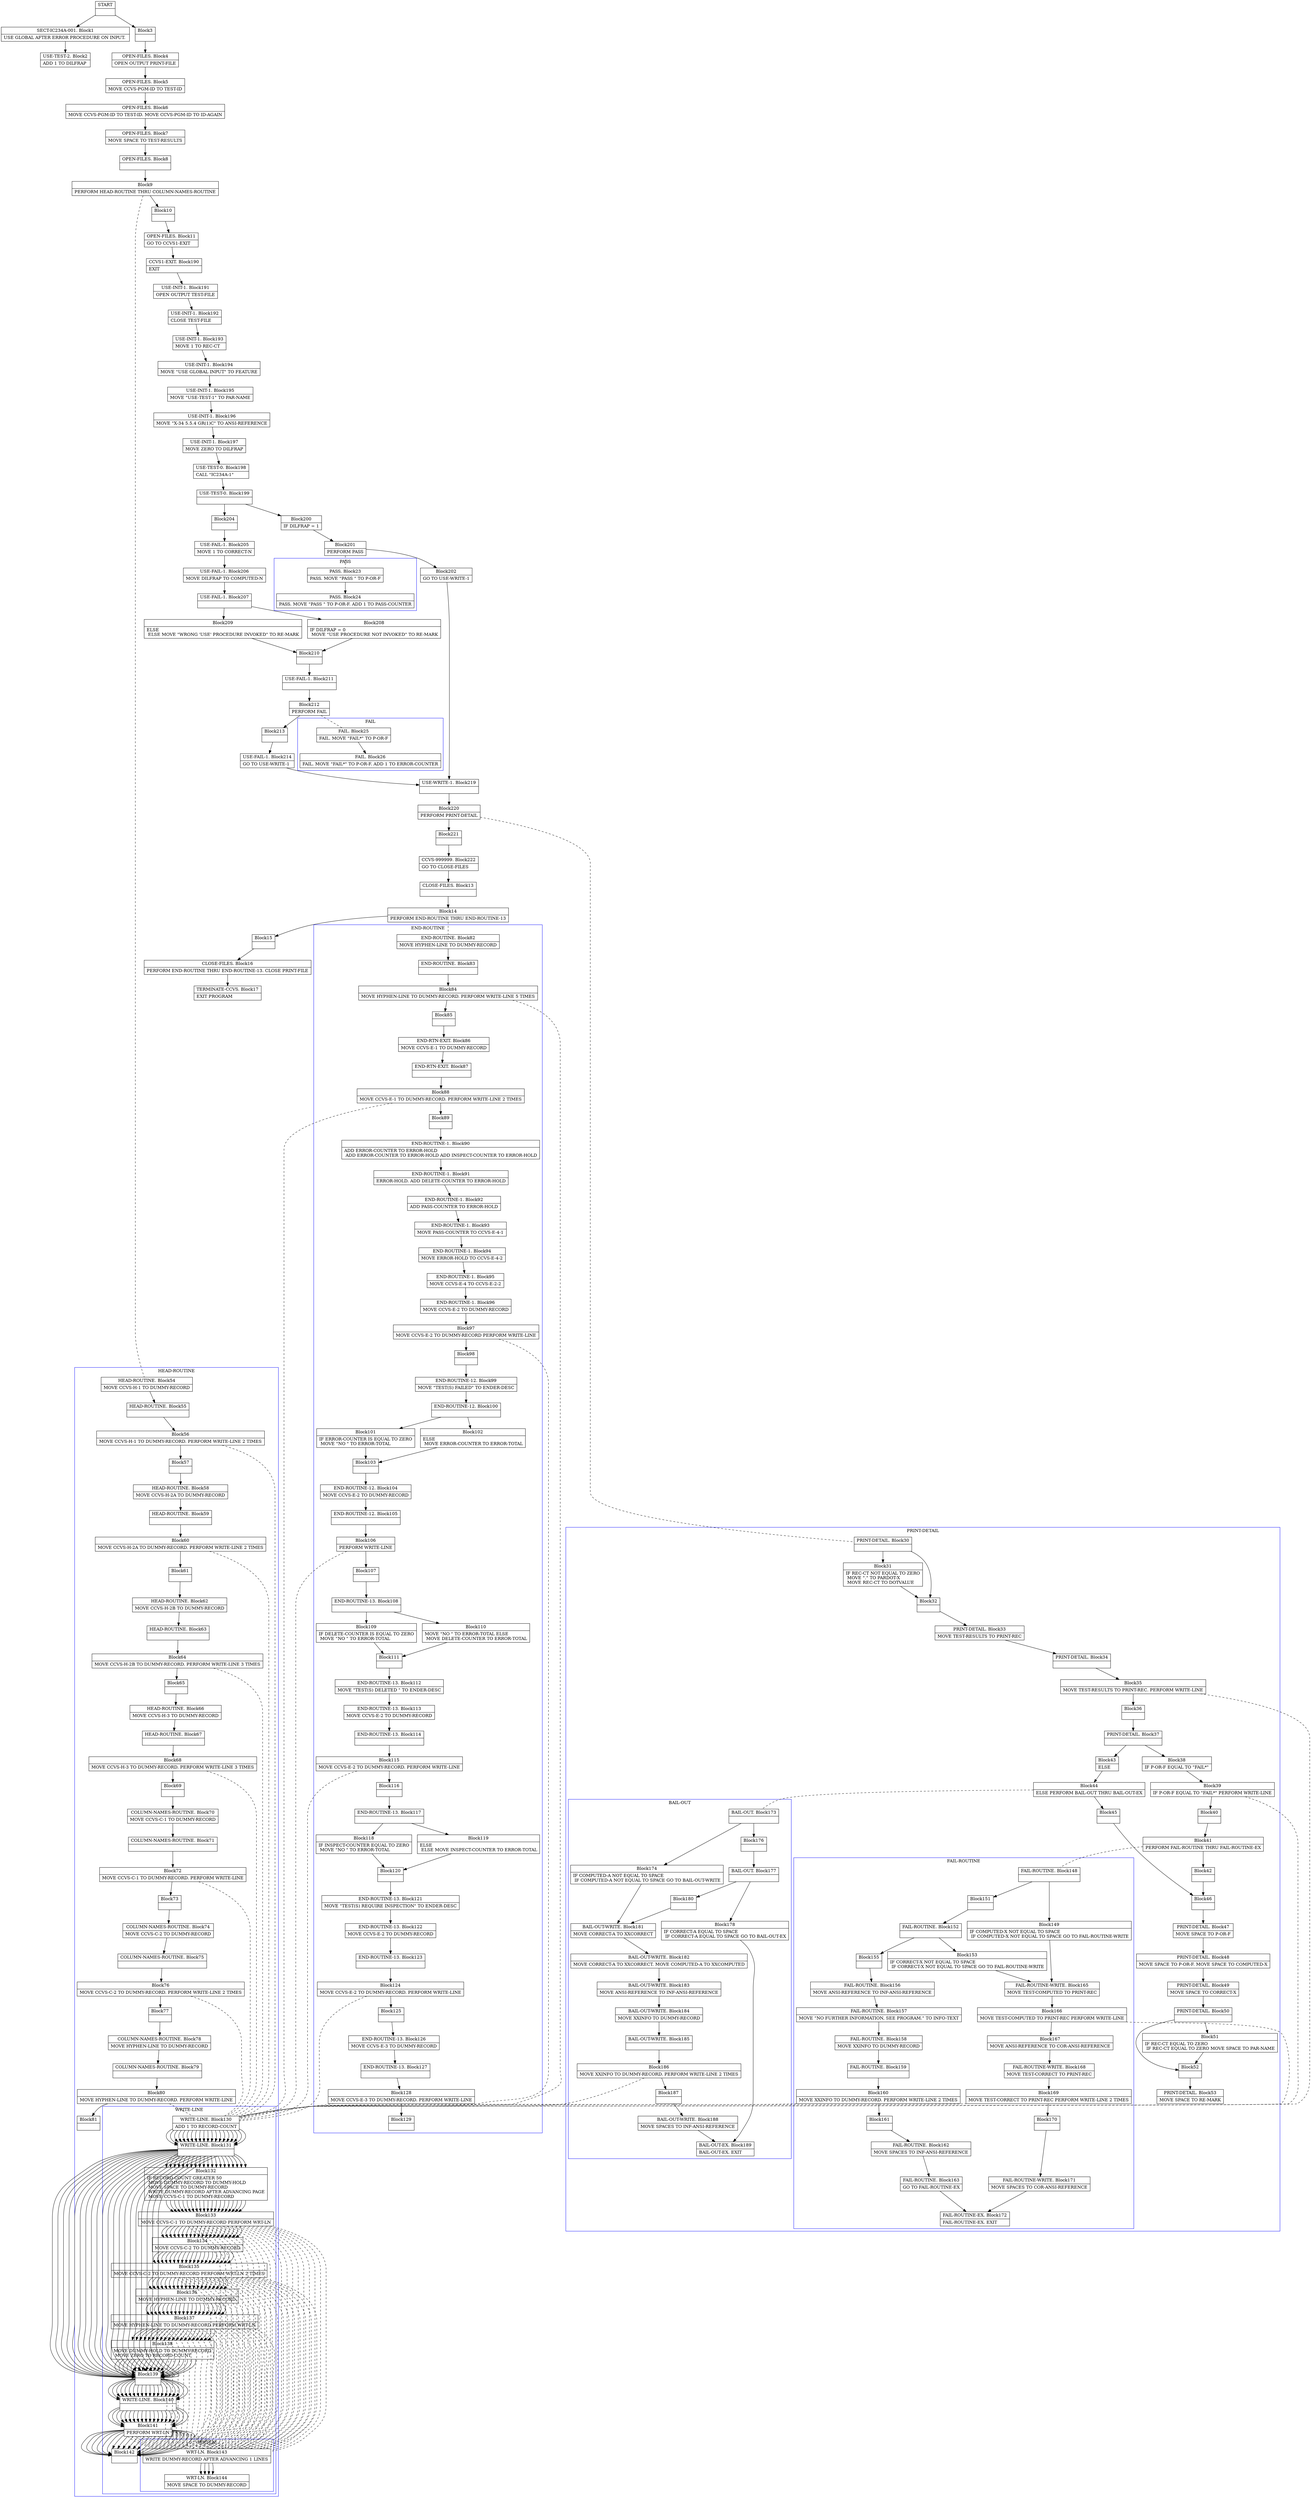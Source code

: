 digraph Cfg {
compound=true;
node [
shape = "record"
]

edge [
arrowtail = "empty"
]
Block0 [
label = "{START|}"
]
Block1 [
label = "{SECT-IC234A-001. Block1|    USE GLOBAL AFTER ERROR PROCEDURE ON INPUT. \l}"
]
Block2 [
label = "{USE-TEST-2. Block2|    ADD 1 TO DILFRAP\l}"
]
Block3 [
label = "{Block3|}"
]
Block4 [
label = "{OPEN-FILES. Block4|    OPEN     OUTPUT PRINT-FILE\l}"
]
Block5 [
label = "{OPEN-FILES. Block5|    MOVE CCVS-PGM-ID TO TEST-ID\l}"
]
Block6 [
label = "{OPEN-FILES. Block6|    MOVE CCVS-PGM-ID TO TEST-ID. MOVE CCVS-PGM-ID TO ID-AGAIN\l}"
]
Block7 [
label = "{OPEN-FILES. Block7|    MOVE    SPACE TO TEST-RESULTS\l}"
]
Block8 [
label = "{OPEN-FILES. Block8|}"
]
Block9 [
label = "{Block9|    PERFORM  HEAD-ROUTINE THRU COLUMN-NAMES-ROUTINE\l}"
]
subgraph cluster_1{
color = blue;
label = "HEAD-ROUTINE";
Block54 [
label = "{HEAD-ROUTINE. Block54|    MOVE CCVS-H-1  TO DUMMY-RECORD\l}"
]
Block55 [
label = "{HEAD-ROUTINE. Block55|}"
]
Block56 [
label = "{Block56|    MOVE CCVS-H-1  TO DUMMY-RECORD. PERFORM WRITE-LINE 2 TIMES\l}"
]
subgraph cluster_7{
color = blue;
label = "WRITE-LINE";
Block130 [
label = "{WRITE-LINE. Block130|    ADD 1 TO RECORD-COUNT\l}"
]
Block131 [
label = "{WRITE-LINE. Block131|}"
]
Block132 [
label = "{Block132|    IF RECORD-COUNT GREATER 50\l        MOVE DUMMY-RECORD TO DUMMY-HOLD\l        MOVE SPACE TO DUMMY-RECORD\l        WRITE DUMMY-RECORD AFTER ADVANCING PAGE\l        MOVE CCVS-C-1 TO DUMMY-RECORD\l}"
]
Block133 [
label = "{Block133|        MOVE CCVS-C-1 TO DUMMY-RECORD PERFORM WRT-LN\l}"
]
subgraph cluster_21{
color = blue;
label = "WRT-LN";
Block143 [
label = "{WRT-LN. Block143|    WRITE    DUMMY-RECORD AFTER ADVANCING 1 LINES\l}"
]
Block144 [
label = "{WRT-LN. Block144|    MOVE SPACE TO DUMMY-RECORD\l}"
]
Block143 -> Block144

}
Block133 -> Block143 [style=dashed, arrowhead=none]

Block134 [
label = "{Block134|        MOVE CCVS-C-2 TO DUMMY-RECORD\l}"
]
Block135 [
label = "{Block135|        MOVE CCVS-C-2 TO DUMMY-RECORD PERFORM WRT-LN 2 TIMES\l}"
]
subgraph cluster_22{
color = blue;
label = "WRT-LN";
Block143 [
label = "{WRT-LN. Block143|    WRITE    DUMMY-RECORD AFTER ADVANCING 1 LINES\l}"
]
Block144 [
label = "{WRT-LN. Block144|    MOVE SPACE TO DUMMY-RECORD\l}"
]
Block143 -> Block144

}
Block135 -> Block143 [style=dashed, arrowhead=none]

Block136 [
label = "{Block136|        MOVE HYPHEN-LINE TO DUMMY-RECORD\l}"
]
Block137 [
label = "{Block137|        MOVE HYPHEN-LINE TO DUMMY-RECORD PERFORM WRT-LN\l}"
]
subgraph cluster_23{
color = blue;
label = "WRT-LN";
Block143 [
label = "{WRT-LN. Block143|    WRITE    DUMMY-RECORD AFTER ADVANCING 1 LINES\l}"
]
Block144 [
label = "{WRT-LN. Block144|    MOVE SPACE TO DUMMY-RECORD\l}"
]
Block143 -> Block144

}
Block137 -> Block143 [style=dashed, arrowhead=none]

Block138 [
label = "{Block138|        MOVE DUMMY-HOLD TO DUMMY-RECORD\l        MOVE ZERO TO RECORD-COUNT\l}"
]
Block139 [
label = "{Block139|}"
]
Block140 [
label = "{WRITE-LINE. Block140|}"
]
Block141 [
label = "{Block141|    PERFORM WRT-LN\l}"
]
subgraph cluster_24{
color = blue;
label = "WRT-LN";
Block143 [
label = "{WRT-LN. Block143|    WRITE    DUMMY-RECORD AFTER ADVANCING 1 LINES\l}"
]
Block144 [
label = "{WRT-LN. Block144|    MOVE SPACE TO DUMMY-RECORD\l}"
]
Block143 -> Block144

}
Block141 -> Block143 [style=dashed, arrowhead=none]

Block142 [
label = "{Block142|}"
]
Block130 -> Block131
Block131 -> Block132
Block131 -> Block139
Block132 -> Block133
Block133 -> Block134
Block134 -> Block135
Block135 -> Block136
Block136 -> Block137
Block137 -> Block138
Block138 -> Block139
Block139 -> Block140
Block140 -> Block141
Block141 -> Block142

}
Block56 -> Block130 [style=dashed, arrowhead=none]

Block57 [
label = "{Block57|}"
]
Block58 [
label = "{HEAD-ROUTINE. Block58|    MOVE CCVS-H-2A TO DUMMY-RECORD\l}"
]
Block59 [
label = "{HEAD-ROUTINE. Block59|}"
]
Block60 [
label = "{Block60|    MOVE CCVS-H-2A TO DUMMY-RECORD. PERFORM WRITE-LINE 2 TIMES\l}"
]
subgraph cluster_8{
color = blue;
label = "WRITE-LINE";
Block130 [
label = "{WRITE-LINE. Block130|    ADD 1 TO RECORD-COUNT\l}"
]
Block131 [
label = "{WRITE-LINE. Block131|}"
]
Block132 [
label = "{Block132|    IF RECORD-COUNT GREATER 50\l        MOVE DUMMY-RECORD TO DUMMY-HOLD\l        MOVE SPACE TO DUMMY-RECORD\l        WRITE DUMMY-RECORD AFTER ADVANCING PAGE\l        MOVE CCVS-C-1 TO DUMMY-RECORD\l}"
]
Block133 [
label = "{Block133|        MOVE CCVS-C-1 TO DUMMY-RECORD PERFORM WRT-LN\l}"
]
Block133 -> Block143 [style=dashed, arrowhead=none]

Block134 [
label = "{Block134|        MOVE CCVS-C-2 TO DUMMY-RECORD\l}"
]
Block135 [
label = "{Block135|        MOVE CCVS-C-2 TO DUMMY-RECORD PERFORM WRT-LN 2 TIMES\l}"
]
Block135 -> Block143 [style=dashed, arrowhead=none]

Block136 [
label = "{Block136|        MOVE HYPHEN-LINE TO DUMMY-RECORD\l}"
]
Block137 [
label = "{Block137|        MOVE HYPHEN-LINE TO DUMMY-RECORD PERFORM WRT-LN\l}"
]
Block137 -> Block143 [style=dashed, arrowhead=none]

Block138 [
label = "{Block138|        MOVE DUMMY-HOLD TO DUMMY-RECORD\l        MOVE ZERO TO RECORD-COUNT\l}"
]
Block139 [
label = "{Block139|}"
]
Block140 [
label = "{WRITE-LINE. Block140|}"
]
Block141 [
label = "{Block141|    PERFORM WRT-LN\l}"
]
Block141 -> Block143 [style=dashed, arrowhead=none]

Block142 [
label = "{Block142|}"
]
Block130 -> Block131
Block131 -> Block132
Block131 -> Block139
Block132 -> Block133
Block133 -> Block134
Block134 -> Block135
Block135 -> Block136
Block136 -> Block137
Block137 -> Block138
Block138 -> Block139
Block139 -> Block140
Block140 -> Block141
Block141 -> Block142

}
Block60 -> Block130 [style=dashed, arrowhead=none]

Block61 [
label = "{Block61|}"
]
Block62 [
label = "{HEAD-ROUTINE. Block62|    MOVE CCVS-H-2B TO DUMMY-RECORD\l}"
]
Block63 [
label = "{HEAD-ROUTINE. Block63|}"
]
Block64 [
label = "{Block64|    MOVE CCVS-H-2B TO DUMMY-RECORD. PERFORM WRITE-LINE 3 TIMES\l}"
]
subgraph cluster_9{
color = blue;
label = "WRITE-LINE";
Block130 [
label = "{WRITE-LINE. Block130|    ADD 1 TO RECORD-COUNT\l}"
]
Block131 [
label = "{WRITE-LINE. Block131|}"
]
Block132 [
label = "{Block132|    IF RECORD-COUNT GREATER 50\l        MOVE DUMMY-RECORD TO DUMMY-HOLD\l        MOVE SPACE TO DUMMY-RECORD\l        WRITE DUMMY-RECORD AFTER ADVANCING PAGE\l        MOVE CCVS-C-1 TO DUMMY-RECORD\l}"
]
Block133 [
label = "{Block133|        MOVE CCVS-C-1 TO DUMMY-RECORD PERFORM WRT-LN\l}"
]
Block133 -> Block143 [style=dashed, arrowhead=none]

Block134 [
label = "{Block134|        MOVE CCVS-C-2 TO DUMMY-RECORD\l}"
]
Block135 [
label = "{Block135|        MOVE CCVS-C-2 TO DUMMY-RECORD PERFORM WRT-LN 2 TIMES\l}"
]
Block135 -> Block143 [style=dashed, arrowhead=none]

Block136 [
label = "{Block136|        MOVE HYPHEN-LINE TO DUMMY-RECORD\l}"
]
Block137 [
label = "{Block137|        MOVE HYPHEN-LINE TO DUMMY-RECORD PERFORM WRT-LN\l}"
]
Block137 -> Block143 [style=dashed, arrowhead=none]

Block138 [
label = "{Block138|        MOVE DUMMY-HOLD TO DUMMY-RECORD\l        MOVE ZERO TO RECORD-COUNT\l}"
]
Block139 [
label = "{Block139|}"
]
Block140 [
label = "{WRITE-LINE. Block140|}"
]
Block141 [
label = "{Block141|    PERFORM WRT-LN\l}"
]
Block141 -> Block143 [style=dashed, arrowhead=none]

Block142 [
label = "{Block142|}"
]
Block130 -> Block131
Block131 -> Block132
Block131 -> Block139
Block132 -> Block133
Block133 -> Block134
Block134 -> Block135
Block135 -> Block136
Block136 -> Block137
Block137 -> Block138
Block138 -> Block139
Block139 -> Block140
Block140 -> Block141
Block141 -> Block142

}
Block64 -> Block130 [style=dashed, arrowhead=none]

Block65 [
label = "{Block65|}"
]
Block66 [
label = "{HEAD-ROUTINE. Block66|    MOVE CCVS-H-3  TO DUMMY-RECORD\l}"
]
Block67 [
label = "{HEAD-ROUTINE. Block67|}"
]
Block68 [
label = "{Block68|    MOVE CCVS-H-3  TO DUMMY-RECORD. PERFORM WRITE-LINE 3 TIMES\l}"
]
subgraph cluster_10{
color = blue;
label = "WRITE-LINE";
Block130 [
label = "{WRITE-LINE. Block130|    ADD 1 TO RECORD-COUNT\l}"
]
Block131 [
label = "{WRITE-LINE. Block131|}"
]
Block132 [
label = "{Block132|    IF RECORD-COUNT GREATER 50\l        MOVE DUMMY-RECORD TO DUMMY-HOLD\l        MOVE SPACE TO DUMMY-RECORD\l        WRITE DUMMY-RECORD AFTER ADVANCING PAGE\l        MOVE CCVS-C-1 TO DUMMY-RECORD\l}"
]
Block133 [
label = "{Block133|        MOVE CCVS-C-1 TO DUMMY-RECORD PERFORM WRT-LN\l}"
]
Block133 -> Block143 [style=dashed, arrowhead=none]

Block134 [
label = "{Block134|        MOVE CCVS-C-2 TO DUMMY-RECORD\l}"
]
Block135 [
label = "{Block135|        MOVE CCVS-C-2 TO DUMMY-RECORD PERFORM WRT-LN 2 TIMES\l}"
]
Block135 -> Block143 [style=dashed, arrowhead=none]

Block136 [
label = "{Block136|        MOVE HYPHEN-LINE TO DUMMY-RECORD\l}"
]
Block137 [
label = "{Block137|        MOVE HYPHEN-LINE TO DUMMY-RECORD PERFORM WRT-LN\l}"
]
Block137 -> Block143 [style=dashed, arrowhead=none]

Block138 [
label = "{Block138|        MOVE DUMMY-HOLD TO DUMMY-RECORD\l        MOVE ZERO TO RECORD-COUNT\l}"
]
Block139 [
label = "{Block139|}"
]
Block140 [
label = "{WRITE-LINE. Block140|}"
]
Block141 [
label = "{Block141|    PERFORM WRT-LN\l}"
]
Block141 -> Block143 [style=dashed, arrowhead=none]

Block142 [
label = "{Block142|}"
]
Block130 -> Block131
Block131 -> Block132
Block131 -> Block139
Block132 -> Block133
Block133 -> Block134
Block134 -> Block135
Block135 -> Block136
Block136 -> Block137
Block137 -> Block138
Block138 -> Block139
Block139 -> Block140
Block140 -> Block141
Block141 -> Block142

}
Block68 -> Block130 [style=dashed, arrowhead=none]

Block69 [
label = "{Block69|}"
]
Block70 [
label = "{COLUMN-NAMES-ROUTINE. Block70|    MOVE CCVS-C-1 TO DUMMY-RECORD\l}"
]
Block71 [
label = "{COLUMN-NAMES-ROUTINE. Block71|}"
]
Block72 [
label = "{Block72|    MOVE CCVS-C-1 TO DUMMY-RECORD. PERFORM WRITE-LINE\l}"
]
subgraph cluster_11{
color = blue;
label = "WRITE-LINE";
Block130 [
label = "{WRITE-LINE. Block130|    ADD 1 TO RECORD-COUNT\l}"
]
Block131 [
label = "{WRITE-LINE. Block131|}"
]
Block132 [
label = "{Block132|    IF RECORD-COUNT GREATER 50\l        MOVE DUMMY-RECORD TO DUMMY-HOLD\l        MOVE SPACE TO DUMMY-RECORD\l        WRITE DUMMY-RECORD AFTER ADVANCING PAGE\l        MOVE CCVS-C-1 TO DUMMY-RECORD\l}"
]
Block133 [
label = "{Block133|        MOVE CCVS-C-1 TO DUMMY-RECORD PERFORM WRT-LN\l}"
]
Block133 -> Block143 [style=dashed, arrowhead=none]

Block134 [
label = "{Block134|        MOVE CCVS-C-2 TO DUMMY-RECORD\l}"
]
Block135 [
label = "{Block135|        MOVE CCVS-C-2 TO DUMMY-RECORD PERFORM WRT-LN 2 TIMES\l}"
]
Block135 -> Block143 [style=dashed, arrowhead=none]

Block136 [
label = "{Block136|        MOVE HYPHEN-LINE TO DUMMY-RECORD\l}"
]
Block137 [
label = "{Block137|        MOVE HYPHEN-LINE TO DUMMY-RECORD PERFORM WRT-LN\l}"
]
Block137 -> Block143 [style=dashed, arrowhead=none]

Block138 [
label = "{Block138|        MOVE DUMMY-HOLD TO DUMMY-RECORD\l        MOVE ZERO TO RECORD-COUNT\l}"
]
Block139 [
label = "{Block139|}"
]
Block140 [
label = "{WRITE-LINE. Block140|}"
]
Block141 [
label = "{Block141|    PERFORM WRT-LN\l}"
]
Block141 -> Block143 [style=dashed, arrowhead=none]

Block142 [
label = "{Block142|}"
]
Block130 -> Block131
Block131 -> Block132
Block131 -> Block139
Block132 -> Block133
Block133 -> Block134
Block134 -> Block135
Block135 -> Block136
Block136 -> Block137
Block137 -> Block138
Block138 -> Block139
Block139 -> Block140
Block140 -> Block141
Block141 -> Block142

}
Block72 -> Block130 [style=dashed, arrowhead=none]

Block73 [
label = "{Block73|}"
]
Block74 [
label = "{COLUMN-NAMES-ROUTINE. Block74|    MOVE CCVS-C-2 TO DUMMY-RECORD\l}"
]
Block75 [
label = "{COLUMN-NAMES-ROUTINE. Block75|}"
]
Block76 [
label = "{Block76|    MOVE CCVS-C-2 TO DUMMY-RECORD. PERFORM WRITE-LINE 2 TIMES\l}"
]
subgraph cluster_12{
color = blue;
label = "WRITE-LINE";
Block130 [
label = "{WRITE-LINE. Block130|    ADD 1 TO RECORD-COUNT\l}"
]
Block131 [
label = "{WRITE-LINE. Block131|}"
]
Block132 [
label = "{Block132|    IF RECORD-COUNT GREATER 50\l        MOVE DUMMY-RECORD TO DUMMY-HOLD\l        MOVE SPACE TO DUMMY-RECORD\l        WRITE DUMMY-RECORD AFTER ADVANCING PAGE\l        MOVE CCVS-C-1 TO DUMMY-RECORD\l}"
]
Block133 [
label = "{Block133|        MOVE CCVS-C-1 TO DUMMY-RECORD PERFORM WRT-LN\l}"
]
Block133 -> Block143 [style=dashed, arrowhead=none]

Block134 [
label = "{Block134|        MOVE CCVS-C-2 TO DUMMY-RECORD\l}"
]
Block135 [
label = "{Block135|        MOVE CCVS-C-2 TO DUMMY-RECORD PERFORM WRT-LN 2 TIMES\l}"
]
Block135 -> Block143 [style=dashed, arrowhead=none]

Block136 [
label = "{Block136|        MOVE HYPHEN-LINE TO DUMMY-RECORD\l}"
]
Block137 [
label = "{Block137|        MOVE HYPHEN-LINE TO DUMMY-RECORD PERFORM WRT-LN\l}"
]
Block137 -> Block143 [style=dashed, arrowhead=none]

Block138 [
label = "{Block138|        MOVE DUMMY-HOLD TO DUMMY-RECORD\l        MOVE ZERO TO RECORD-COUNT\l}"
]
Block139 [
label = "{Block139|}"
]
Block140 [
label = "{WRITE-LINE. Block140|}"
]
Block141 [
label = "{Block141|    PERFORM WRT-LN\l}"
]
Block141 -> Block143 [style=dashed, arrowhead=none]

Block142 [
label = "{Block142|}"
]
Block130 -> Block131
Block131 -> Block132
Block131 -> Block139
Block132 -> Block133
Block133 -> Block134
Block134 -> Block135
Block135 -> Block136
Block136 -> Block137
Block137 -> Block138
Block138 -> Block139
Block139 -> Block140
Block140 -> Block141
Block141 -> Block142

}
Block76 -> Block130 [style=dashed, arrowhead=none]

Block77 [
label = "{Block77|}"
]
Block78 [
label = "{COLUMN-NAMES-ROUTINE. Block78|    MOVE HYPHEN-LINE TO DUMMY-RECORD\l}"
]
Block79 [
label = "{COLUMN-NAMES-ROUTINE. Block79|}"
]
Block80 [
label = "{Block80|    MOVE HYPHEN-LINE TO DUMMY-RECORD. PERFORM WRITE-LINE\l}"
]
subgraph cluster_13{
color = blue;
label = "WRITE-LINE";
Block130 [
label = "{WRITE-LINE. Block130|    ADD 1 TO RECORD-COUNT\l}"
]
Block131 [
label = "{WRITE-LINE. Block131|}"
]
Block132 [
label = "{Block132|    IF RECORD-COUNT GREATER 50\l        MOVE DUMMY-RECORD TO DUMMY-HOLD\l        MOVE SPACE TO DUMMY-RECORD\l        WRITE DUMMY-RECORD AFTER ADVANCING PAGE\l        MOVE CCVS-C-1 TO DUMMY-RECORD\l}"
]
Block133 [
label = "{Block133|        MOVE CCVS-C-1 TO DUMMY-RECORD PERFORM WRT-LN\l}"
]
Block133 -> Block143 [style=dashed, arrowhead=none]

Block134 [
label = "{Block134|        MOVE CCVS-C-2 TO DUMMY-RECORD\l}"
]
Block135 [
label = "{Block135|        MOVE CCVS-C-2 TO DUMMY-RECORD PERFORM WRT-LN 2 TIMES\l}"
]
Block135 -> Block143 [style=dashed, arrowhead=none]

Block136 [
label = "{Block136|        MOVE HYPHEN-LINE TO DUMMY-RECORD\l}"
]
Block137 [
label = "{Block137|        MOVE HYPHEN-LINE TO DUMMY-RECORD PERFORM WRT-LN\l}"
]
Block137 -> Block143 [style=dashed, arrowhead=none]

Block138 [
label = "{Block138|        MOVE DUMMY-HOLD TO DUMMY-RECORD\l        MOVE ZERO TO RECORD-COUNT\l}"
]
Block139 [
label = "{Block139|}"
]
Block140 [
label = "{WRITE-LINE. Block140|}"
]
Block141 [
label = "{Block141|    PERFORM WRT-LN\l}"
]
Block141 -> Block143 [style=dashed, arrowhead=none]

Block142 [
label = "{Block142|}"
]
Block130 -> Block131
Block131 -> Block132
Block131 -> Block139
Block132 -> Block133
Block133 -> Block134
Block134 -> Block135
Block135 -> Block136
Block136 -> Block137
Block137 -> Block138
Block138 -> Block139
Block139 -> Block140
Block140 -> Block141
Block141 -> Block142

}
Block80 -> Block130 [style=dashed, arrowhead=none]

Block81 [
label = "{Block81|}"
]
Block54 -> Block55
Block55 -> Block56
Block56 -> Block57
Block57 -> Block58
Block58 -> Block59
Block59 -> Block60
Block60 -> Block61
Block61 -> Block62
Block62 -> Block63
Block63 -> Block64
Block64 -> Block65
Block65 -> Block66
Block66 -> Block67
Block67 -> Block68
Block68 -> Block69
Block69 -> Block70
Block70 -> Block71
Block71 -> Block72
Block72 -> Block73
Block73 -> Block74
Block74 -> Block75
Block75 -> Block76
Block76 -> Block77
Block77 -> Block78
Block78 -> Block79
Block79 -> Block80
Block80 -> Block81

}
Block9 -> Block54 [style=dashed, arrowhead=none]

Block10 [
label = "{Block10|}"
]
Block11 [
label = "{OPEN-FILES. Block11|    GO TO CCVS1-EXIT\l}"
]
Block190 [
label = "{CCVS1-EXIT. Block190|    EXIT\l}"
]
Block191 [
label = "{USE-INIT-1. Block191|    OPEN    OUTPUT TEST-FILE\l}"
]
Block192 [
label = "{USE-INIT-1. Block192|    CLOSE   TEST-FILE\l}"
]
Block193 [
label = "{USE-INIT-1. Block193|    MOVE    1 TO REC-CT\l}"
]
Block194 [
label = "{USE-INIT-1. Block194|    MOVE \"USE GLOBAL INPUT\" TO FEATURE\l}"
]
Block195 [
label = "{USE-INIT-1. Block195|    MOVE   \"USE-TEST-1\" TO PAR-NAME\l}"
]
Block196 [
label = "{USE-INIT-1. Block196|    MOVE   \"X-34 5.5.4 GR(1)C\" TO ANSI-REFERENCE\l}"
]
Block197 [
label = "{USE-INIT-1. Block197|    MOVE    ZERO TO DILFRAP\l}"
]
Block198 [
label = "{USE-TEST-0. Block198|    CALL   \"IC234A-1\"\l}"
]
Block199 [
label = "{USE-TEST-0. Block199|}"
]
Block200 [
label = "{Block200|    IF      DILFRAP = 1\l}"
]
Block201 [
label = "{Block201|            PERFORM PASS\l}"
]
subgraph cluster_30{
color = blue;
label = "PASS";
Block23 [
label = "{PASS. Block23|PASS.  MOVE \"PASS \" TO P-OR-F\l}"
]
Block24 [
label = "{PASS. Block24|PASS.  MOVE \"PASS \" TO P-OR-F.  ADD 1 TO PASS-COUNTER\l}"
]
Block23 -> Block24

}
Block201 -> Block23 [style=dashed, arrowhead=none]

Block202 [
label = "{Block202|            GO TO   USE-WRITE-1\l}"
]
Block219 [
label = "{USE-WRITE-1. Block219|}"
]
Block220 [
label = "{Block220|    PERFORM PRINT-DETAIL\l}"
]
subgraph cluster_33{
color = blue;
label = "PRINT-DETAIL";
Block30 [
label = "{PRINT-DETAIL. Block30|}"
]
Block31 [
label = "{Block31|    IF REC-CT NOT EQUAL TO ZERO\l            MOVE \".\" TO PARDOT-X\l            MOVE REC-CT TO DOTVALUE\l}"
]
Block32 [
label = "{Block32|}"
]
Block33 [
label = "{PRINT-DETAIL. Block33|    MOVE     TEST-RESULTS TO PRINT-REC\l}"
]
Block34 [
label = "{PRINT-DETAIL. Block34|}"
]
Block35 [
label = "{Block35|    MOVE     TEST-RESULTS TO PRINT-REC. PERFORM WRITE-LINE\l}"
]
subgraph cluster_3{
color = blue;
label = "WRITE-LINE";
Block130 [
label = "{WRITE-LINE. Block130|    ADD 1 TO RECORD-COUNT\l}"
]
Block131 [
label = "{WRITE-LINE. Block131|}"
]
Block132 [
label = "{Block132|    IF RECORD-COUNT GREATER 50\l        MOVE DUMMY-RECORD TO DUMMY-HOLD\l        MOVE SPACE TO DUMMY-RECORD\l        WRITE DUMMY-RECORD AFTER ADVANCING PAGE\l        MOVE CCVS-C-1 TO DUMMY-RECORD\l}"
]
Block133 [
label = "{Block133|        MOVE CCVS-C-1 TO DUMMY-RECORD PERFORM WRT-LN\l}"
]
Block133 -> Block143 [style=dashed, arrowhead=none]

Block134 [
label = "{Block134|        MOVE CCVS-C-2 TO DUMMY-RECORD\l}"
]
Block135 [
label = "{Block135|        MOVE CCVS-C-2 TO DUMMY-RECORD PERFORM WRT-LN 2 TIMES\l}"
]
Block135 -> Block143 [style=dashed, arrowhead=none]

Block136 [
label = "{Block136|        MOVE HYPHEN-LINE TO DUMMY-RECORD\l}"
]
Block137 [
label = "{Block137|        MOVE HYPHEN-LINE TO DUMMY-RECORD PERFORM WRT-LN\l}"
]
Block137 -> Block143 [style=dashed, arrowhead=none]

Block138 [
label = "{Block138|        MOVE DUMMY-HOLD TO DUMMY-RECORD\l        MOVE ZERO TO RECORD-COUNT\l}"
]
Block139 [
label = "{Block139|}"
]
Block140 [
label = "{WRITE-LINE. Block140|}"
]
Block141 [
label = "{Block141|    PERFORM WRT-LN\l}"
]
Block141 -> Block143 [style=dashed, arrowhead=none]

Block142 [
label = "{Block142|}"
]
Block130 -> Block131
Block131 -> Block132
Block131 -> Block139
Block132 -> Block133
Block133 -> Block134
Block134 -> Block135
Block135 -> Block136
Block136 -> Block137
Block137 -> Block138
Block138 -> Block139
Block139 -> Block140
Block140 -> Block141
Block141 -> Block142

}
Block35 -> Block130 [style=dashed, arrowhead=none]

Block36 [
label = "{Block36|}"
]
Block37 [
label = "{PRINT-DETAIL. Block37|}"
]
Block38 [
label = "{Block38|    IF P-OR-F EQUAL TO \"FAIL*\"\l}"
]
Block39 [
label = "{Block39|    IF P-OR-F EQUAL TO \"FAIL*\"  PERFORM WRITE-LINE\l}"
]
subgraph cluster_4{
color = blue;
label = "WRITE-LINE";
Block130 [
label = "{WRITE-LINE. Block130|    ADD 1 TO RECORD-COUNT\l}"
]
Block131 [
label = "{WRITE-LINE. Block131|}"
]
Block132 [
label = "{Block132|    IF RECORD-COUNT GREATER 50\l        MOVE DUMMY-RECORD TO DUMMY-HOLD\l        MOVE SPACE TO DUMMY-RECORD\l        WRITE DUMMY-RECORD AFTER ADVANCING PAGE\l        MOVE CCVS-C-1 TO DUMMY-RECORD\l}"
]
Block133 [
label = "{Block133|        MOVE CCVS-C-1 TO DUMMY-RECORD PERFORM WRT-LN\l}"
]
Block133 -> Block143 [style=dashed, arrowhead=none]

Block134 [
label = "{Block134|        MOVE CCVS-C-2 TO DUMMY-RECORD\l}"
]
Block135 [
label = "{Block135|        MOVE CCVS-C-2 TO DUMMY-RECORD PERFORM WRT-LN 2 TIMES\l}"
]
Block135 -> Block143 [style=dashed, arrowhead=none]

Block136 [
label = "{Block136|        MOVE HYPHEN-LINE TO DUMMY-RECORD\l}"
]
Block137 [
label = "{Block137|        MOVE HYPHEN-LINE TO DUMMY-RECORD PERFORM WRT-LN\l}"
]
Block137 -> Block143 [style=dashed, arrowhead=none]

Block138 [
label = "{Block138|        MOVE DUMMY-HOLD TO DUMMY-RECORD\l        MOVE ZERO TO RECORD-COUNT\l}"
]
Block139 [
label = "{Block139|}"
]
Block140 [
label = "{WRITE-LINE. Block140|}"
]
Block141 [
label = "{Block141|    PERFORM WRT-LN\l}"
]
Block141 -> Block143 [style=dashed, arrowhead=none]

Block142 [
label = "{Block142|}"
]
Block130 -> Block131
Block131 -> Block132
Block131 -> Block139
Block132 -> Block133
Block133 -> Block134
Block134 -> Block135
Block135 -> Block136
Block136 -> Block137
Block137 -> Block138
Block138 -> Block139
Block139 -> Block140
Block140 -> Block141
Block141 -> Block142

}
Block39 -> Block130 [style=dashed, arrowhead=none]

Block40 [
label = "{Block40|}"
]
Block41 [
label = "{Block41|       PERFORM FAIL-ROUTINE THRU FAIL-ROUTINE-EX\l}"
]
subgraph cluster_5{
color = blue;
label = "FAIL-ROUTINE";
Block148 [
label = "{FAIL-ROUTINE. Block148|}"
]
Block149 [
label = "{Block149|    IF   COMPUTED-X NOT EQUAL TO SPACE\l    IF   COMPUTED-X NOT EQUAL TO SPACE GO TO FAIL-ROUTINE-WRITE\l}"
]
Block165 [
label = "{FAIL-ROUTINE-WRITE. Block165|    MOVE   TEST-COMPUTED TO PRINT-REC\l}"
]
Block166 [
label = "{Block166|    MOVE   TEST-COMPUTED TO PRINT-REC PERFORM WRITE-LINE\l}"
]
subgraph cluster_27{
color = blue;
label = "WRITE-LINE";
Block130 [
label = "{WRITE-LINE. Block130|    ADD 1 TO RECORD-COUNT\l}"
]
Block131 [
label = "{WRITE-LINE. Block131|}"
]
Block132 [
label = "{Block132|    IF RECORD-COUNT GREATER 50\l        MOVE DUMMY-RECORD TO DUMMY-HOLD\l        MOVE SPACE TO DUMMY-RECORD\l        WRITE DUMMY-RECORD AFTER ADVANCING PAGE\l        MOVE CCVS-C-1 TO DUMMY-RECORD\l}"
]
Block133 [
label = "{Block133|        MOVE CCVS-C-1 TO DUMMY-RECORD PERFORM WRT-LN\l}"
]
Block133 -> Block143 [style=dashed, arrowhead=none]

Block134 [
label = "{Block134|        MOVE CCVS-C-2 TO DUMMY-RECORD\l}"
]
Block135 [
label = "{Block135|        MOVE CCVS-C-2 TO DUMMY-RECORD PERFORM WRT-LN 2 TIMES\l}"
]
Block135 -> Block143 [style=dashed, arrowhead=none]

Block136 [
label = "{Block136|        MOVE HYPHEN-LINE TO DUMMY-RECORD\l}"
]
Block137 [
label = "{Block137|        MOVE HYPHEN-LINE TO DUMMY-RECORD PERFORM WRT-LN\l}"
]
Block137 -> Block143 [style=dashed, arrowhead=none]

Block138 [
label = "{Block138|        MOVE DUMMY-HOLD TO DUMMY-RECORD\l        MOVE ZERO TO RECORD-COUNT\l}"
]
Block139 [
label = "{Block139|}"
]
Block140 [
label = "{WRITE-LINE. Block140|}"
]
Block141 [
label = "{Block141|    PERFORM WRT-LN\l}"
]
Block141 -> Block143 [style=dashed, arrowhead=none]

Block142 [
label = "{Block142|}"
]
Block130 -> Block131
Block131 -> Block132
Block131 -> Block139
Block132 -> Block133
Block133 -> Block134
Block134 -> Block135
Block135 -> Block136
Block136 -> Block137
Block137 -> Block138
Block138 -> Block139
Block139 -> Block140
Block140 -> Block141
Block141 -> Block142

}
Block166 -> Block130 [style=dashed, arrowhead=none]

Block167 [
label = "{Block167|    MOVE   ANSI-REFERENCE TO COR-ANSI-REFERENCE\l}"
]
Block168 [
label = "{FAIL-ROUTINE-WRITE. Block168|    MOVE   TEST-CORRECT TO PRINT-REC\l}"
]
Block169 [
label = "{Block169|    MOVE   TEST-CORRECT TO PRINT-REC PERFORM WRITE-LINE 2 TIMES\l}"
]
subgraph cluster_28{
color = blue;
label = "WRITE-LINE";
Block130 [
label = "{WRITE-LINE. Block130|    ADD 1 TO RECORD-COUNT\l}"
]
Block131 [
label = "{WRITE-LINE. Block131|}"
]
Block132 [
label = "{Block132|    IF RECORD-COUNT GREATER 50\l        MOVE DUMMY-RECORD TO DUMMY-HOLD\l        MOVE SPACE TO DUMMY-RECORD\l        WRITE DUMMY-RECORD AFTER ADVANCING PAGE\l        MOVE CCVS-C-1 TO DUMMY-RECORD\l}"
]
Block133 [
label = "{Block133|        MOVE CCVS-C-1 TO DUMMY-RECORD PERFORM WRT-LN\l}"
]
Block133 -> Block143 [style=dashed, arrowhead=none]

Block134 [
label = "{Block134|        MOVE CCVS-C-2 TO DUMMY-RECORD\l}"
]
Block135 [
label = "{Block135|        MOVE CCVS-C-2 TO DUMMY-RECORD PERFORM WRT-LN 2 TIMES\l}"
]
Block135 -> Block143 [style=dashed, arrowhead=none]

Block136 [
label = "{Block136|        MOVE HYPHEN-LINE TO DUMMY-RECORD\l}"
]
Block137 [
label = "{Block137|        MOVE HYPHEN-LINE TO DUMMY-RECORD PERFORM WRT-LN\l}"
]
Block137 -> Block143 [style=dashed, arrowhead=none]

Block138 [
label = "{Block138|        MOVE DUMMY-HOLD TO DUMMY-RECORD\l        MOVE ZERO TO RECORD-COUNT\l}"
]
Block139 [
label = "{Block139|}"
]
Block140 [
label = "{WRITE-LINE. Block140|}"
]
Block141 [
label = "{Block141|    PERFORM WRT-LN\l}"
]
Block141 -> Block143 [style=dashed, arrowhead=none]

Block142 [
label = "{Block142|}"
]
Block130 -> Block131
Block131 -> Block132
Block131 -> Block139
Block132 -> Block133
Block133 -> Block134
Block134 -> Block135
Block135 -> Block136
Block136 -> Block137
Block137 -> Block138
Block138 -> Block139
Block139 -> Block140
Block140 -> Block141
Block141 -> Block142

}
Block169 -> Block130 [style=dashed, arrowhead=none]

Block170 [
label = "{Block170|}"
]
Block171 [
label = "{FAIL-ROUTINE-WRITE. Block171|    MOVE   SPACES TO COR-ANSI-REFERENCE\l}"
]
Block172 [
label = "{FAIL-ROUTINE-EX. Block172|FAIL-ROUTINE-EX. EXIT\l}"
]
Block151 [
label = "{Block151|}"
]
Block152 [
label = "{FAIL-ROUTINE. Block152|}"
]
Block153 [
label = "{Block153|    IF     CORRECT-X NOT EQUAL TO SPACE\l    IF     CORRECT-X NOT EQUAL TO SPACE GO TO FAIL-ROUTINE-WRITE\l}"
]
Block155 [
label = "{Block155|}"
]
Block156 [
label = "{FAIL-ROUTINE. Block156|    MOVE   ANSI-REFERENCE TO INF-ANSI-REFERENCE\l}"
]
Block157 [
label = "{FAIL-ROUTINE. Block157|    MOVE  \"NO FURTHER INFORMATION, SEE PROGRAM.\" TO INFO-TEXT\l}"
]
Block158 [
label = "{FAIL-ROUTINE. Block158|    MOVE   XXINFO TO DUMMY-RECORD\l}"
]
Block159 [
label = "{FAIL-ROUTINE. Block159|}"
]
Block160 [
label = "{Block160|    MOVE   XXINFO TO DUMMY-RECORD. PERFORM WRITE-LINE 2 TIMES\l}"
]
subgraph cluster_26{
color = blue;
label = "WRITE-LINE";
Block130 [
label = "{WRITE-LINE. Block130|    ADD 1 TO RECORD-COUNT\l}"
]
Block131 [
label = "{WRITE-LINE. Block131|}"
]
Block132 [
label = "{Block132|    IF RECORD-COUNT GREATER 50\l        MOVE DUMMY-RECORD TO DUMMY-HOLD\l        MOVE SPACE TO DUMMY-RECORD\l        WRITE DUMMY-RECORD AFTER ADVANCING PAGE\l        MOVE CCVS-C-1 TO DUMMY-RECORD\l}"
]
Block133 [
label = "{Block133|        MOVE CCVS-C-1 TO DUMMY-RECORD PERFORM WRT-LN\l}"
]
Block133 -> Block143 [style=dashed, arrowhead=none]

Block134 [
label = "{Block134|        MOVE CCVS-C-2 TO DUMMY-RECORD\l}"
]
Block135 [
label = "{Block135|        MOVE CCVS-C-2 TO DUMMY-RECORD PERFORM WRT-LN 2 TIMES\l}"
]
Block135 -> Block143 [style=dashed, arrowhead=none]

Block136 [
label = "{Block136|        MOVE HYPHEN-LINE TO DUMMY-RECORD\l}"
]
Block137 [
label = "{Block137|        MOVE HYPHEN-LINE TO DUMMY-RECORD PERFORM WRT-LN\l}"
]
Block137 -> Block143 [style=dashed, arrowhead=none]

Block138 [
label = "{Block138|        MOVE DUMMY-HOLD TO DUMMY-RECORD\l        MOVE ZERO TO RECORD-COUNT\l}"
]
Block139 [
label = "{Block139|}"
]
Block140 [
label = "{WRITE-LINE. Block140|}"
]
Block141 [
label = "{Block141|    PERFORM WRT-LN\l}"
]
Block141 -> Block143 [style=dashed, arrowhead=none]

Block142 [
label = "{Block142|}"
]
Block130 -> Block131
Block131 -> Block132
Block131 -> Block139
Block132 -> Block133
Block133 -> Block134
Block134 -> Block135
Block135 -> Block136
Block136 -> Block137
Block137 -> Block138
Block138 -> Block139
Block139 -> Block140
Block140 -> Block141
Block141 -> Block142

}
Block160 -> Block130 [style=dashed, arrowhead=none]

Block161 [
label = "{Block161|}"
]
Block162 [
label = "{FAIL-ROUTINE. Block162|    MOVE   SPACES TO INF-ANSI-REFERENCE\l}"
]
Block163 [
label = "{FAIL-ROUTINE. Block163|    GO TO  FAIL-ROUTINE-EX\l}"
]
Block148 -> Block149
Block148 -> Block151
Block149 -> Block165
Block165 -> Block166
Block166 -> Block167
Block167 -> Block168
Block168 -> Block169
Block169 -> Block170
Block170 -> Block171
Block171 -> Block172
Block151 -> Block152
Block152 -> Block153
Block152 -> Block155
Block153 -> Block165
Block155 -> Block156
Block156 -> Block157
Block157 -> Block158
Block158 -> Block159
Block159 -> Block160
Block160 -> Block161
Block161 -> Block162
Block162 -> Block163
Block163 -> Block172

}
Block41 -> Block148 [style=dashed, arrowhead=none]

Block42 [
label = "{Block42|}"
]
Block46 [
label = "{Block46|}"
]
Block47 [
label = "{PRINT-DETAIL. Block47|    MOVE SPACE TO P-OR-F\l}"
]
Block48 [
label = "{PRINT-DETAIL. Block48|    MOVE SPACE TO P-OR-F. MOVE SPACE TO COMPUTED-X\l}"
]
Block49 [
label = "{PRINT-DETAIL. Block49|    MOVE SPACE TO CORRECT-X\l}"
]
Block50 [
label = "{PRINT-DETAIL. Block50|}"
]
Block51 [
label = "{Block51|    IF     REC-CT EQUAL TO ZERO\l    IF     REC-CT EQUAL TO ZERO  MOVE SPACE TO PAR-NAME\l}"
]
Block52 [
label = "{Block52|}"
]
Block53 [
label = "{PRINT-DETAIL. Block53|    MOVE     SPACE TO RE-MARK\l}"
]
Block43 [
label = "{Block43|         ELSE\l}"
]
Block44 [
label = "{Block44|         ELSE PERFORM BAIL-OUT THRU BAIL-OUT-EX\l}"
]
subgraph cluster_6{
color = blue;
label = "BAIL-OUT";
Block173 [
label = "{BAIL-OUT. Block173|}"
]
Block174 [
label = "{Block174|    IF     COMPUTED-A NOT EQUAL TO SPACE\l    IF     COMPUTED-A NOT EQUAL TO SPACE GO TO BAIL-OUT-WRITE\l}"
]
Block181 [
label = "{BAIL-OUT-WRITE. Block181|    MOVE CORRECT-A TO XXCORRECT\l}"
]
Block182 [
label = "{BAIL-OUT-WRITE. Block182|    MOVE CORRECT-A TO XXCORRECT. MOVE COMPUTED-A TO XXCOMPUTED\l}"
]
Block183 [
label = "{BAIL-OUT-WRITE. Block183|    MOVE   ANSI-REFERENCE TO INF-ANSI-REFERENCE\l}"
]
Block184 [
label = "{BAIL-OUT-WRITE. Block184|    MOVE   XXINFO TO DUMMY-RECORD\l}"
]
Block185 [
label = "{BAIL-OUT-WRITE. Block185|}"
]
Block186 [
label = "{Block186|    MOVE   XXINFO TO DUMMY-RECORD. PERFORM WRITE-LINE 2 TIMES\l}"
]
subgraph cluster_29{
color = blue;
label = "WRITE-LINE";
Block130 [
label = "{WRITE-LINE. Block130|    ADD 1 TO RECORD-COUNT\l}"
]
Block131 [
label = "{WRITE-LINE. Block131|}"
]
Block132 [
label = "{Block132|    IF RECORD-COUNT GREATER 50\l        MOVE DUMMY-RECORD TO DUMMY-HOLD\l        MOVE SPACE TO DUMMY-RECORD\l        WRITE DUMMY-RECORD AFTER ADVANCING PAGE\l        MOVE CCVS-C-1 TO DUMMY-RECORD\l}"
]
Block133 [
label = "{Block133|        MOVE CCVS-C-1 TO DUMMY-RECORD PERFORM WRT-LN\l}"
]
Block133 -> Block143 [style=dashed, arrowhead=none]

Block134 [
label = "{Block134|        MOVE CCVS-C-2 TO DUMMY-RECORD\l}"
]
Block135 [
label = "{Block135|        MOVE CCVS-C-2 TO DUMMY-RECORD PERFORM WRT-LN 2 TIMES\l}"
]
Block135 -> Block143 [style=dashed, arrowhead=none]

Block136 [
label = "{Block136|        MOVE HYPHEN-LINE TO DUMMY-RECORD\l}"
]
Block137 [
label = "{Block137|        MOVE HYPHEN-LINE TO DUMMY-RECORD PERFORM WRT-LN\l}"
]
Block137 -> Block143 [style=dashed, arrowhead=none]

Block138 [
label = "{Block138|        MOVE DUMMY-HOLD TO DUMMY-RECORD\l        MOVE ZERO TO RECORD-COUNT\l}"
]
Block139 [
label = "{Block139|}"
]
Block140 [
label = "{WRITE-LINE. Block140|}"
]
Block141 [
label = "{Block141|    PERFORM WRT-LN\l}"
]
Block141 -> Block143 [style=dashed, arrowhead=none]

Block142 [
label = "{Block142|}"
]
Block130 -> Block131
Block131 -> Block132
Block131 -> Block139
Block132 -> Block133
Block133 -> Block134
Block134 -> Block135
Block135 -> Block136
Block136 -> Block137
Block137 -> Block138
Block138 -> Block139
Block139 -> Block140
Block140 -> Block141
Block141 -> Block142

}
Block186 -> Block130 [style=dashed, arrowhead=none]

Block187 [
label = "{Block187|}"
]
Block188 [
label = "{BAIL-OUT-WRITE. Block188|    MOVE   SPACES TO INF-ANSI-REFERENCE\l}"
]
Block189 [
label = "{BAIL-OUT-EX. Block189|BAIL-OUT-EX. EXIT\l}"
]
Block176 [
label = "{Block176|}"
]
Block177 [
label = "{BAIL-OUT. Block177|}"
]
Block178 [
label = "{Block178|    IF     CORRECT-A EQUAL TO SPACE\l    IF     CORRECT-A EQUAL TO SPACE GO TO BAIL-OUT-EX\l}"
]
Block180 [
label = "{Block180|}"
]
Block173 -> Block174
Block173 -> Block176
Block174 -> Block181
Block181 -> Block182
Block182 -> Block183
Block183 -> Block184
Block184 -> Block185
Block185 -> Block186
Block186 -> Block187
Block187 -> Block188
Block188 -> Block189
Block176 -> Block177
Block177 -> Block178
Block177 -> Block180
Block178 -> Block189
Block180 -> Block181

}
Block44 -> Block173 [style=dashed, arrowhead=none]

Block45 [
label = "{Block45|}"
]
Block30 -> Block31
Block30 -> Block32
Block31 -> Block32
Block32 -> Block33
Block33 -> Block34
Block34 -> Block35
Block35 -> Block36
Block36 -> Block37
Block37 -> Block38
Block37 -> Block43
Block38 -> Block39
Block39 -> Block40
Block40 -> Block41
Block41 -> Block42
Block42 -> Block46
Block46 -> Block47
Block47 -> Block48
Block48 -> Block49
Block49 -> Block50
Block50 -> Block51
Block50 -> Block52
Block51 -> Block52
Block52 -> Block53
Block43 -> Block44
Block44 -> Block45
Block45 -> Block46

}
Block220 -> Block30 [style=dashed, arrowhead=none]

Block221 [
label = "{Block221|}"
]
Block222 [
label = "{CCVS-999999. Block222|    GO TO CLOSE-FILES\l}"
]
Block13 [
label = "{CLOSE-FILES. Block13|}"
]
Block14 [
label = "{Block14|    PERFORM END-ROUTINE THRU END-ROUTINE-13\l}"
]
subgraph cluster_2{
color = blue;
label = "END-ROUTINE";
Block82 [
label = "{END-ROUTINE. Block82|    MOVE HYPHEN-LINE TO DUMMY-RECORD\l}"
]
Block83 [
label = "{END-ROUTINE. Block83|}"
]
Block84 [
label = "{Block84|    MOVE HYPHEN-LINE TO DUMMY-RECORD. PERFORM WRITE-LINE 5 TIMES\l}"
]
subgraph cluster_14{
color = blue;
label = "WRITE-LINE";
Block130 [
label = "{WRITE-LINE. Block130|    ADD 1 TO RECORD-COUNT\l}"
]
Block131 [
label = "{WRITE-LINE. Block131|}"
]
Block132 [
label = "{Block132|    IF RECORD-COUNT GREATER 50\l        MOVE DUMMY-RECORD TO DUMMY-HOLD\l        MOVE SPACE TO DUMMY-RECORD\l        WRITE DUMMY-RECORD AFTER ADVANCING PAGE\l        MOVE CCVS-C-1 TO DUMMY-RECORD\l}"
]
Block133 [
label = "{Block133|        MOVE CCVS-C-1 TO DUMMY-RECORD PERFORM WRT-LN\l}"
]
Block133 -> Block143 [style=dashed, arrowhead=none]

Block134 [
label = "{Block134|        MOVE CCVS-C-2 TO DUMMY-RECORD\l}"
]
Block135 [
label = "{Block135|        MOVE CCVS-C-2 TO DUMMY-RECORD PERFORM WRT-LN 2 TIMES\l}"
]
Block135 -> Block143 [style=dashed, arrowhead=none]

Block136 [
label = "{Block136|        MOVE HYPHEN-LINE TO DUMMY-RECORD\l}"
]
Block137 [
label = "{Block137|        MOVE HYPHEN-LINE TO DUMMY-RECORD PERFORM WRT-LN\l}"
]
Block137 -> Block143 [style=dashed, arrowhead=none]

Block138 [
label = "{Block138|        MOVE DUMMY-HOLD TO DUMMY-RECORD\l        MOVE ZERO TO RECORD-COUNT\l}"
]
Block139 [
label = "{Block139|}"
]
Block140 [
label = "{WRITE-LINE. Block140|}"
]
Block141 [
label = "{Block141|    PERFORM WRT-LN\l}"
]
Block141 -> Block143 [style=dashed, arrowhead=none]

Block142 [
label = "{Block142|}"
]
Block130 -> Block131
Block131 -> Block132
Block131 -> Block139
Block132 -> Block133
Block133 -> Block134
Block134 -> Block135
Block135 -> Block136
Block136 -> Block137
Block137 -> Block138
Block138 -> Block139
Block139 -> Block140
Block140 -> Block141
Block141 -> Block142

}
Block84 -> Block130 [style=dashed, arrowhead=none]

Block85 [
label = "{Block85|}"
]
Block86 [
label = "{END-RTN-EXIT. Block86|    MOVE CCVS-E-1 TO DUMMY-RECORD\l}"
]
Block87 [
label = "{END-RTN-EXIT. Block87|}"
]
Block88 [
label = "{Block88|    MOVE CCVS-E-1 TO DUMMY-RECORD. PERFORM WRITE-LINE 2 TIMES\l}"
]
subgraph cluster_15{
color = blue;
label = "WRITE-LINE";
Block130 [
label = "{WRITE-LINE. Block130|    ADD 1 TO RECORD-COUNT\l}"
]
Block131 [
label = "{WRITE-LINE. Block131|}"
]
Block132 [
label = "{Block132|    IF RECORD-COUNT GREATER 50\l        MOVE DUMMY-RECORD TO DUMMY-HOLD\l        MOVE SPACE TO DUMMY-RECORD\l        WRITE DUMMY-RECORD AFTER ADVANCING PAGE\l        MOVE CCVS-C-1 TO DUMMY-RECORD\l}"
]
Block133 [
label = "{Block133|        MOVE CCVS-C-1 TO DUMMY-RECORD PERFORM WRT-LN\l}"
]
Block133 -> Block143 [style=dashed, arrowhead=none]

Block134 [
label = "{Block134|        MOVE CCVS-C-2 TO DUMMY-RECORD\l}"
]
Block135 [
label = "{Block135|        MOVE CCVS-C-2 TO DUMMY-RECORD PERFORM WRT-LN 2 TIMES\l}"
]
Block135 -> Block143 [style=dashed, arrowhead=none]

Block136 [
label = "{Block136|        MOVE HYPHEN-LINE TO DUMMY-RECORD\l}"
]
Block137 [
label = "{Block137|        MOVE HYPHEN-LINE TO DUMMY-RECORD PERFORM WRT-LN\l}"
]
Block137 -> Block143 [style=dashed, arrowhead=none]

Block138 [
label = "{Block138|        MOVE DUMMY-HOLD TO DUMMY-RECORD\l        MOVE ZERO TO RECORD-COUNT\l}"
]
Block139 [
label = "{Block139|}"
]
Block140 [
label = "{WRITE-LINE. Block140|}"
]
Block141 [
label = "{Block141|    PERFORM WRT-LN\l}"
]
Block141 -> Block143 [style=dashed, arrowhead=none]

Block142 [
label = "{Block142|}"
]
Block130 -> Block131
Block131 -> Block132
Block131 -> Block139
Block132 -> Block133
Block133 -> Block134
Block134 -> Block135
Block135 -> Block136
Block136 -> Block137
Block137 -> Block138
Block138 -> Block139
Block139 -> Block140
Block140 -> Block141
Block141 -> Block142

}
Block88 -> Block130 [style=dashed, arrowhead=none]

Block89 [
label = "{Block89|}"
]
Block90 [
label = "{END-ROUTINE-1. Block90|     ADD ERROR-COUNTER TO ERROR-HOLD\l     ADD ERROR-COUNTER TO ERROR-HOLD ADD INSPECT-COUNTER TO       ERROR-HOLD\l}"
]
Block91 [
label = "{END-ROUTINE-1. Block91|     ERROR-HOLD. ADD DELETE-COUNTER TO ERROR-HOLD\l}"
]
Block92 [
label = "{END-ROUTINE-1. Block92|     ADD PASS-COUNTER TO ERROR-HOLD\l}"
]
Block93 [
label = "{END-ROUTINE-1. Block93|     MOVE PASS-COUNTER TO CCVS-E-4-1\l}"
]
Block94 [
label = "{END-ROUTINE-1. Block94|     MOVE ERROR-HOLD TO CCVS-E-4-2\l}"
]
Block95 [
label = "{END-ROUTINE-1. Block95|     MOVE CCVS-E-4 TO CCVS-E-2-2\l}"
]
Block96 [
label = "{END-ROUTINE-1. Block96|     MOVE CCVS-E-2 TO DUMMY-RECORD\l}"
]
Block97 [
label = "{Block97|     MOVE CCVS-E-2 TO DUMMY-RECORD PERFORM WRITE-LINE\l}"
]
subgraph cluster_16{
color = blue;
label = "WRITE-LINE";
Block130 [
label = "{WRITE-LINE. Block130|    ADD 1 TO RECORD-COUNT\l}"
]
Block131 [
label = "{WRITE-LINE. Block131|}"
]
Block132 [
label = "{Block132|    IF RECORD-COUNT GREATER 50\l        MOVE DUMMY-RECORD TO DUMMY-HOLD\l        MOVE SPACE TO DUMMY-RECORD\l        WRITE DUMMY-RECORD AFTER ADVANCING PAGE\l        MOVE CCVS-C-1 TO DUMMY-RECORD\l}"
]
Block133 [
label = "{Block133|        MOVE CCVS-C-1 TO DUMMY-RECORD PERFORM WRT-LN\l}"
]
Block133 -> Block143 [style=dashed, arrowhead=none]

Block134 [
label = "{Block134|        MOVE CCVS-C-2 TO DUMMY-RECORD\l}"
]
Block135 [
label = "{Block135|        MOVE CCVS-C-2 TO DUMMY-RECORD PERFORM WRT-LN 2 TIMES\l}"
]
Block135 -> Block143 [style=dashed, arrowhead=none]

Block136 [
label = "{Block136|        MOVE HYPHEN-LINE TO DUMMY-RECORD\l}"
]
Block137 [
label = "{Block137|        MOVE HYPHEN-LINE TO DUMMY-RECORD PERFORM WRT-LN\l}"
]
Block137 -> Block143 [style=dashed, arrowhead=none]

Block138 [
label = "{Block138|        MOVE DUMMY-HOLD TO DUMMY-RECORD\l        MOVE ZERO TO RECORD-COUNT\l}"
]
Block139 [
label = "{Block139|}"
]
Block140 [
label = "{WRITE-LINE. Block140|}"
]
Block141 [
label = "{Block141|    PERFORM WRT-LN\l}"
]
Block141 -> Block143 [style=dashed, arrowhead=none]

Block142 [
label = "{Block142|}"
]
Block130 -> Block131
Block131 -> Block132
Block131 -> Block139
Block132 -> Block133
Block133 -> Block134
Block134 -> Block135
Block135 -> Block136
Block136 -> Block137
Block137 -> Block138
Block138 -> Block139
Block139 -> Block140
Block140 -> Block141
Block141 -> Block142

}
Block97 -> Block130 [style=dashed, arrowhead=none]

Block98 [
label = "{Block98|}"
]
Block99 [
label = "{END-ROUTINE-12. Block99|     MOVE \"TEST(S) FAILED\" TO ENDER-DESC\l}"
]
Block100 [
label = "{END-ROUTINE-12. Block100|}"
]
Block101 [
label = "{Block101|    IF       ERROR-COUNTER IS EQUAL TO ZERO\l        MOVE \"NO \" TO ERROR-TOTAL\l}"
]
Block103 [
label = "{Block103|}"
]
Block104 [
label = "{END-ROUTINE-12. Block104|    MOVE     CCVS-E-2 TO DUMMY-RECORD\l}"
]
Block105 [
label = "{END-ROUTINE-12. Block105|}"
]
Block106 [
label = "{Block106|    PERFORM WRITE-LINE\l}"
]
subgraph cluster_17{
color = blue;
label = "WRITE-LINE";
Block130 [
label = "{WRITE-LINE. Block130|    ADD 1 TO RECORD-COUNT\l}"
]
Block131 [
label = "{WRITE-LINE. Block131|}"
]
Block132 [
label = "{Block132|    IF RECORD-COUNT GREATER 50\l        MOVE DUMMY-RECORD TO DUMMY-HOLD\l        MOVE SPACE TO DUMMY-RECORD\l        WRITE DUMMY-RECORD AFTER ADVANCING PAGE\l        MOVE CCVS-C-1 TO DUMMY-RECORD\l}"
]
Block133 [
label = "{Block133|        MOVE CCVS-C-1 TO DUMMY-RECORD PERFORM WRT-LN\l}"
]
Block133 -> Block143 [style=dashed, arrowhead=none]

Block134 [
label = "{Block134|        MOVE CCVS-C-2 TO DUMMY-RECORD\l}"
]
Block135 [
label = "{Block135|        MOVE CCVS-C-2 TO DUMMY-RECORD PERFORM WRT-LN 2 TIMES\l}"
]
Block135 -> Block143 [style=dashed, arrowhead=none]

Block136 [
label = "{Block136|        MOVE HYPHEN-LINE TO DUMMY-RECORD\l}"
]
Block137 [
label = "{Block137|        MOVE HYPHEN-LINE TO DUMMY-RECORD PERFORM WRT-LN\l}"
]
Block137 -> Block143 [style=dashed, arrowhead=none]

Block138 [
label = "{Block138|        MOVE DUMMY-HOLD TO DUMMY-RECORD\l        MOVE ZERO TO RECORD-COUNT\l}"
]
Block139 [
label = "{Block139|}"
]
Block140 [
label = "{WRITE-LINE. Block140|}"
]
Block141 [
label = "{Block141|    PERFORM WRT-LN\l}"
]
Block141 -> Block143 [style=dashed, arrowhead=none]

Block142 [
label = "{Block142|}"
]
Block130 -> Block131
Block131 -> Block132
Block131 -> Block139
Block132 -> Block133
Block133 -> Block134
Block134 -> Block135
Block135 -> Block136
Block136 -> Block137
Block137 -> Block138
Block138 -> Block139
Block139 -> Block140
Block140 -> Block141
Block141 -> Block142

}
Block106 -> Block130 [style=dashed, arrowhead=none]

Block107 [
label = "{Block107|}"
]
Block108 [
label = "{END-ROUTINE-13. Block108|}"
]
Block109 [
label = "{Block109|    IF DELETE-COUNTER IS EQUAL TO ZERO\l        MOVE \"NO \" TO ERROR-TOTAL\l}"
]
Block111 [
label = "{Block111|}"
]
Block112 [
label = "{END-ROUTINE-13. Block112|    MOVE \"TEST(S) DELETED     \" TO ENDER-DESC\l}"
]
Block113 [
label = "{END-ROUTINE-13. Block113|    MOVE CCVS-E-2 TO DUMMY-RECORD\l}"
]
Block114 [
label = "{END-ROUTINE-13. Block114|}"
]
Block115 [
label = "{Block115|    MOVE CCVS-E-2 TO DUMMY-RECORD. PERFORM WRITE-LINE\l}"
]
subgraph cluster_18{
color = blue;
label = "WRITE-LINE";
Block130 [
label = "{WRITE-LINE. Block130|    ADD 1 TO RECORD-COUNT\l}"
]
Block131 [
label = "{WRITE-LINE. Block131|}"
]
Block132 [
label = "{Block132|    IF RECORD-COUNT GREATER 50\l        MOVE DUMMY-RECORD TO DUMMY-HOLD\l        MOVE SPACE TO DUMMY-RECORD\l        WRITE DUMMY-RECORD AFTER ADVANCING PAGE\l        MOVE CCVS-C-1 TO DUMMY-RECORD\l}"
]
Block133 [
label = "{Block133|        MOVE CCVS-C-1 TO DUMMY-RECORD PERFORM WRT-LN\l}"
]
Block133 -> Block143 [style=dashed, arrowhead=none]

Block134 [
label = "{Block134|        MOVE CCVS-C-2 TO DUMMY-RECORD\l}"
]
Block135 [
label = "{Block135|        MOVE CCVS-C-2 TO DUMMY-RECORD PERFORM WRT-LN 2 TIMES\l}"
]
Block135 -> Block143 [style=dashed, arrowhead=none]

Block136 [
label = "{Block136|        MOVE HYPHEN-LINE TO DUMMY-RECORD\l}"
]
Block137 [
label = "{Block137|        MOVE HYPHEN-LINE TO DUMMY-RECORD PERFORM WRT-LN\l}"
]
Block137 -> Block143 [style=dashed, arrowhead=none]

Block138 [
label = "{Block138|        MOVE DUMMY-HOLD TO DUMMY-RECORD\l        MOVE ZERO TO RECORD-COUNT\l}"
]
Block139 [
label = "{Block139|}"
]
Block140 [
label = "{WRITE-LINE. Block140|}"
]
Block141 [
label = "{Block141|    PERFORM WRT-LN\l}"
]
Block141 -> Block143 [style=dashed, arrowhead=none]

Block142 [
label = "{Block142|}"
]
Block130 -> Block131
Block131 -> Block132
Block131 -> Block139
Block132 -> Block133
Block133 -> Block134
Block134 -> Block135
Block135 -> Block136
Block136 -> Block137
Block137 -> Block138
Block138 -> Block139
Block139 -> Block140
Block140 -> Block141
Block141 -> Block142

}
Block115 -> Block130 [style=dashed, arrowhead=none]

Block116 [
label = "{Block116|}"
]
Block117 [
label = "{END-ROUTINE-13. Block117|}"
]
Block118 [
label = "{Block118|     IF   INSPECT-COUNTER EQUAL TO ZERO\l         MOVE \"NO \" TO ERROR-TOTAL\l}"
]
Block120 [
label = "{Block120|}"
]
Block121 [
label = "{END-ROUTINE-13. Block121|     MOVE \"TEST(S) REQUIRE INSPECTION\" TO ENDER-DESC\l}"
]
Block122 [
label = "{END-ROUTINE-13. Block122|     MOVE CCVS-E-2 TO DUMMY-RECORD\l}"
]
Block123 [
label = "{END-ROUTINE-13. Block123|}"
]
Block124 [
label = "{Block124|     MOVE CCVS-E-2 TO DUMMY-RECORD. PERFORM WRITE-LINE\l}"
]
subgraph cluster_19{
color = blue;
label = "WRITE-LINE";
Block130 [
label = "{WRITE-LINE. Block130|    ADD 1 TO RECORD-COUNT\l}"
]
Block131 [
label = "{WRITE-LINE. Block131|}"
]
Block132 [
label = "{Block132|    IF RECORD-COUNT GREATER 50\l        MOVE DUMMY-RECORD TO DUMMY-HOLD\l        MOVE SPACE TO DUMMY-RECORD\l        WRITE DUMMY-RECORD AFTER ADVANCING PAGE\l        MOVE CCVS-C-1 TO DUMMY-RECORD\l}"
]
Block133 [
label = "{Block133|        MOVE CCVS-C-1 TO DUMMY-RECORD PERFORM WRT-LN\l}"
]
Block133 -> Block143 [style=dashed, arrowhead=none]

Block134 [
label = "{Block134|        MOVE CCVS-C-2 TO DUMMY-RECORD\l}"
]
Block135 [
label = "{Block135|        MOVE CCVS-C-2 TO DUMMY-RECORD PERFORM WRT-LN 2 TIMES\l}"
]
Block135 -> Block143 [style=dashed, arrowhead=none]

Block136 [
label = "{Block136|        MOVE HYPHEN-LINE TO DUMMY-RECORD\l}"
]
Block137 [
label = "{Block137|        MOVE HYPHEN-LINE TO DUMMY-RECORD PERFORM WRT-LN\l}"
]
Block137 -> Block143 [style=dashed, arrowhead=none]

Block138 [
label = "{Block138|        MOVE DUMMY-HOLD TO DUMMY-RECORD\l        MOVE ZERO TO RECORD-COUNT\l}"
]
Block139 [
label = "{Block139|}"
]
Block140 [
label = "{WRITE-LINE. Block140|}"
]
Block141 [
label = "{Block141|    PERFORM WRT-LN\l}"
]
Block141 -> Block143 [style=dashed, arrowhead=none]

Block142 [
label = "{Block142|}"
]
Block130 -> Block131
Block131 -> Block132
Block131 -> Block139
Block132 -> Block133
Block133 -> Block134
Block134 -> Block135
Block135 -> Block136
Block136 -> Block137
Block137 -> Block138
Block138 -> Block139
Block139 -> Block140
Block140 -> Block141
Block141 -> Block142

}
Block124 -> Block130 [style=dashed, arrowhead=none]

Block125 [
label = "{Block125|}"
]
Block126 [
label = "{END-ROUTINE-13. Block126|    MOVE CCVS-E-3 TO DUMMY-RECORD\l}"
]
Block127 [
label = "{END-ROUTINE-13. Block127|}"
]
Block128 [
label = "{Block128|    MOVE CCVS-E-3 TO DUMMY-RECORD. PERFORM WRITE-LINE\l}"
]
subgraph cluster_20{
color = blue;
label = "WRITE-LINE";
Block130 [
label = "{WRITE-LINE. Block130|    ADD 1 TO RECORD-COUNT\l}"
]
Block131 [
label = "{WRITE-LINE. Block131|}"
]
Block132 [
label = "{Block132|    IF RECORD-COUNT GREATER 50\l        MOVE DUMMY-RECORD TO DUMMY-HOLD\l        MOVE SPACE TO DUMMY-RECORD\l        WRITE DUMMY-RECORD AFTER ADVANCING PAGE\l        MOVE CCVS-C-1 TO DUMMY-RECORD\l}"
]
Block133 [
label = "{Block133|        MOVE CCVS-C-1 TO DUMMY-RECORD PERFORM WRT-LN\l}"
]
Block133 -> Block143 [style=dashed, arrowhead=none]

Block134 [
label = "{Block134|        MOVE CCVS-C-2 TO DUMMY-RECORD\l}"
]
Block135 [
label = "{Block135|        MOVE CCVS-C-2 TO DUMMY-RECORD PERFORM WRT-LN 2 TIMES\l}"
]
Block135 -> Block143 [style=dashed, arrowhead=none]

Block136 [
label = "{Block136|        MOVE HYPHEN-LINE TO DUMMY-RECORD\l}"
]
Block137 [
label = "{Block137|        MOVE HYPHEN-LINE TO DUMMY-RECORD PERFORM WRT-LN\l}"
]
Block137 -> Block143 [style=dashed, arrowhead=none]

Block138 [
label = "{Block138|        MOVE DUMMY-HOLD TO DUMMY-RECORD\l        MOVE ZERO TO RECORD-COUNT\l}"
]
Block139 [
label = "{Block139|}"
]
Block140 [
label = "{WRITE-LINE. Block140|}"
]
Block141 [
label = "{Block141|    PERFORM WRT-LN\l}"
]
Block141 -> Block143 [style=dashed, arrowhead=none]

Block142 [
label = "{Block142|}"
]
Block130 -> Block131
Block131 -> Block132
Block131 -> Block139
Block132 -> Block133
Block133 -> Block134
Block134 -> Block135
Block135 -> Block136
Block136 -> Block137
Block137 -> Block138
Block138 -> Block139
Block139 -> Block140
Block140 -> Block141
Block141 -> Block142

}
Block128 -> Block130 [style=dashed, arrowhead=none]

Block129 [
label = "{Block129|}"
]
Block119 [
label = "{Block119|     ELSE\l     ELSE MOVE INSPECT-COUNTER TO ERROR-TOTAL\l}"
]
Block110 [
label = "{Block110|        MOVE \"NO \" TO ERROR-TOTAL  ELSE\l        MOVE DELETE-COUNTER TO ERROR-TOTAL\l}"
]
Block102 [
label = "{Block102|        ELSE\l        MOVE ERROR-COUNTER TO ERROR-TOTAL\l}"
]
Block82 -> Block83
Block83 -> Block84
Block84 -> Block85
Block85 -> Block86
Block86 -> Block87
Block87 -> Block88
Block88 -> Block89
Block89 -> Block90
Block90 -> Block91
Block91 -> Block92
Block92 -> Block93
Block93 -> Block94
Block94 -> Block95
Block95 -> Block96
Block96 -> Block97
Block97 -> Block98
Block98 -> Block99
Block99 -> Block100
Block100 -> Block101
Block100 -> Block102
Block101 -> Block103
Block103 -> Block104
Block104 -> Block105
Block105 -> Block106
Block106 -> Block107
Block107 -> Block108
Block108 -> Block109
Block108 -> Block110
Block109 -> Block111
Block111 -> Block112
Block112 -> Block113
Block113 -> Block114
Block114 -> Block115
Block115 -> Block116
Block116 -> Block117
Block117 -> Block118
Block117 -> Block119
Block118 -> Block120
Block120 -> Block121
Block121 -> Block122
Block122 -> Block123
Block123 -> Block124
Block124 -> Block125
Block125 -> Block126
Block126 -> Block127
Block127 -> Block128
Block128 -> Block129
Block119 -> Block120
Block110 -> Block111
Block102 -> Block103

}
Block14 -> Block82 [style=dashed, arrowhead=none]

Block15 [
label = "{Block15|}"
]
Block16 [
label = "{CLOSE-FILES. Block16|    PERFORM END-ROUTINE THRU END-ROUTINE-13. CLOSE PRINT-FILE\l}"
]
Block17 [
label = "{TERMINATE-CCVS. Block17|    EXIT PROGRAM\l}"
]
Block204 [
label = "{Block204|}"
]
Block205 [
label = "{USE-FAIL-1. Block205|    MOVE    1 TO CORRECT-N\l}"
]
Block206 [
label = "{USE-FAIL-1. Block206|    MOVE    DILFRAP TO COMPUTED-N\l}"
]
Block207 [
label = "{USE-FAIL-1. Block207|}"
]
Block208 [
label = "{Block208|    IF DILFRAP = 0\l            MOVE   \"USE PROCEDURE NOT INVOKED\" TO RE-MARK\l}"
]
Block210 [
label = "{Block210|}"
]
Block211 [
label = "{USE-FAIL-1. Block211|}"
]
Block212 [
label = "{Block212|    PERFORM FAIL\l}"
]
subgraph cluster_31{
color = blue;
label = "FAIL";
Block25 [
label = "{FAIL. Block25|FAIL.  MOVE \"FAIL*\" TO P-OR-F\l}"
]
Block26 [
label = "{FAIL. Block26|FAIL.  MOVE \"FAIL*\" TO P-OR-F.  ADD 1 TO ERROR-COUNTER\l}"
]
Block25 -> Block26

}
Block212 -> Block25 [style=dashed, arrowhead=none]

Block213 [
label = "{Block213|}"
]
Block214 [
label = "{USE-FAIL-1. Block214|    GO TO   USE-WRITE-1\l}"
]
Block209 [
label = "{Block209|    ELSE\l    ELSE MOVE \"WRONG 'USE' PROCEDURE INVOKED\" TO RE-MARK\l}"
]
Block0 -> Block1
Block0 -> Block3
Block1 -> Block2
Block3 -> Block4
Block4 -> Block5
Block5 -> Block6
Block6 -> Block7
Block7 -> Block8
Block8 -> Block9
Block9 -> Block10
Block10 -> Block11
Block11 -> Block190
Block190 -> Block191
Block191 -> Block192
Block192 -> Block193
Block193 -> Block194
Block194 -> Block195
Block195 -> Block196
Block196 -> Block197
Block197 -> Block198
Block198 -> Block199
Block199 -> Block200
Block199 -> Block204
Block200 -> Block201
Block201 -> Block202
Block202 -> Block219
Block219 -> Block220
Block220 -> Block221
Block221 -> Block222
Block222 -> Block13
Block13 -> Block14
Block14 -> Block15
Block15 -> Block16
Block16 -> Block17
Block204 -> Block205
Block205 -> Block206
Block206 -> Block207
Block207 -> Block208
Block207 -> Block209
Block208 -> Block210
Block210 -> Block211
Block211 -> Block212
Block212 -> Block213
Block213 -> Block214
Block214 -> Block219
Block209 -> Block210

}
